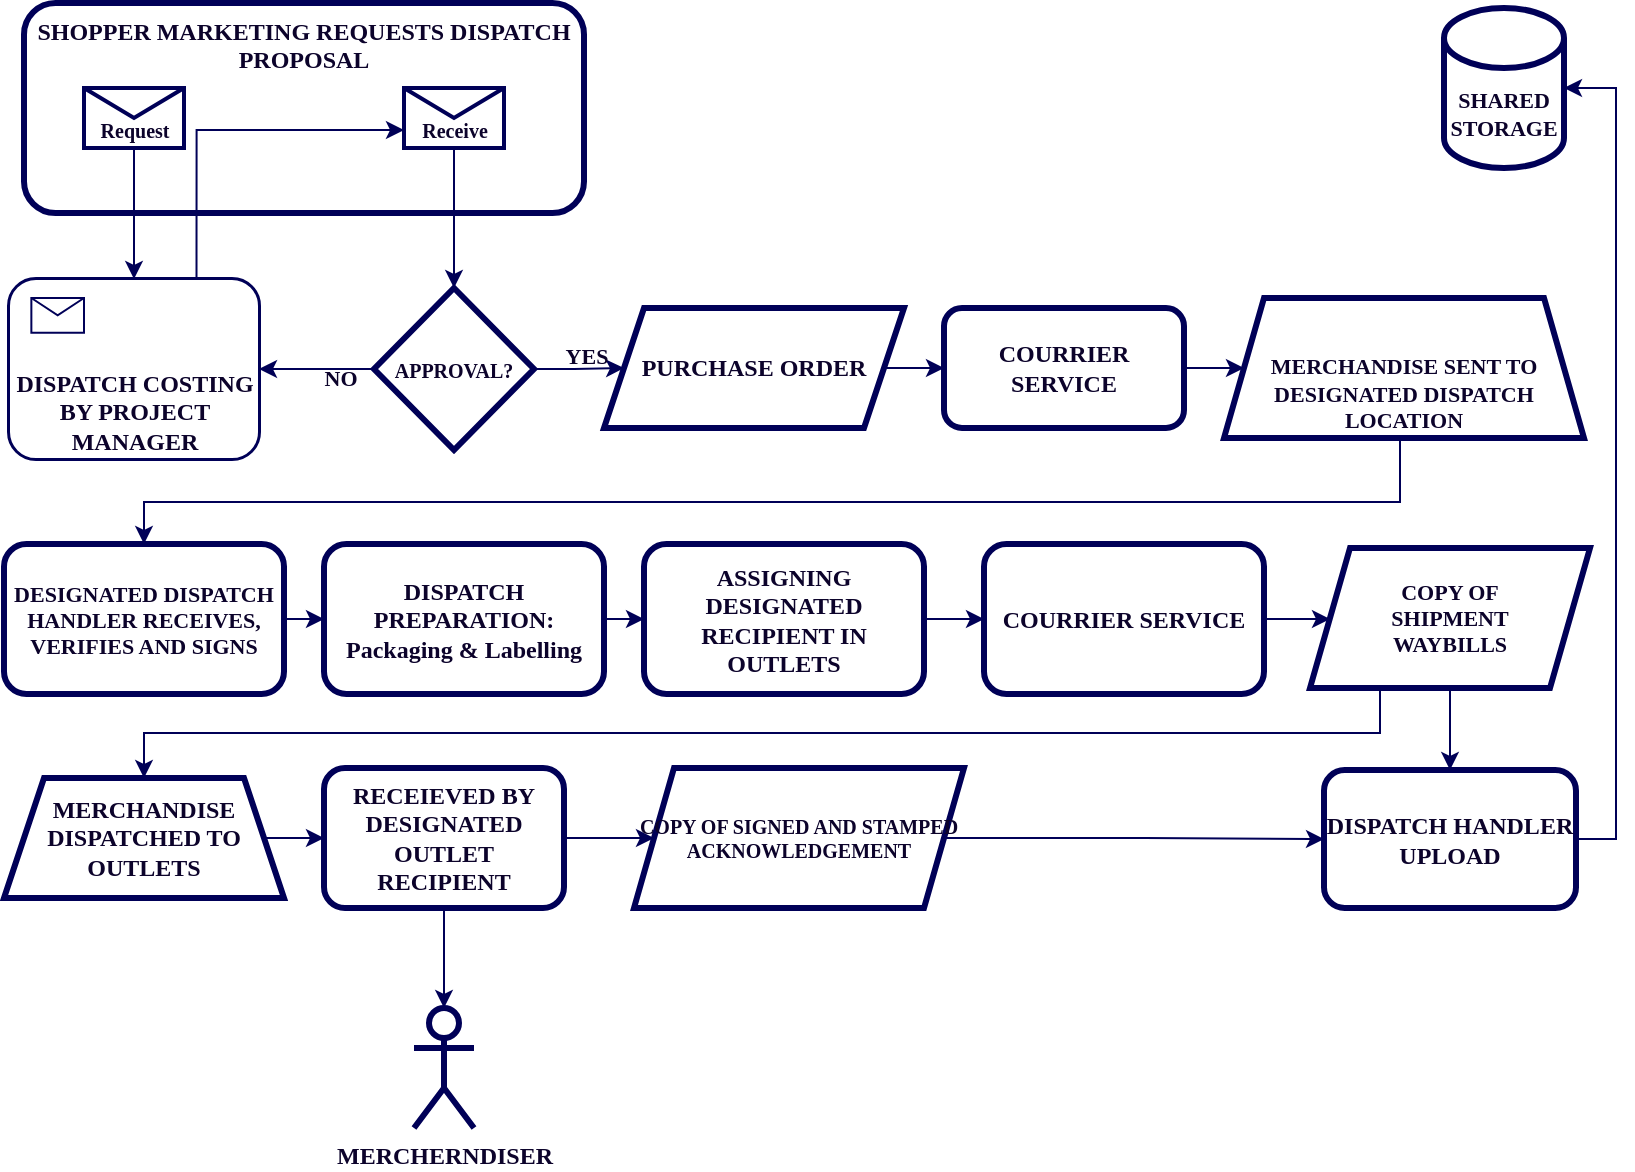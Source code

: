 <mxfile version="22.1.11" type="github">
  <diagram name="Page-1" id="2a216829-ef6e-dabb-86c1-c78162f3ba2b">
    <mxGraphModel dx="1434" dy="772" grid="0" gridSize="10" guides="1" tooltips="1" connect="1" arrows="1" fold="1" page="1" pageScale="1" pageWidth="850" pageHeight="1100" background="none" math="0" shadow="0">
      <root>
        <mxCell id="0" />
        <mxCell id="1" parent="0" />
        <mxCell id="TlXBh9cTbxRTWTGTwzo7-36" value="SHOPPER MARKETING REQUESTS DISPATCH PROPOSAL" style="rounded=1;whiteSpace=wrap;html=1;fillColor=none;verticalAlign=top;strokeColor=#000057;labelBackgroundColor=none;fontColor=#0c032b;fontFamily=Verdana;fontStyle=1;strokeWidth=3;" parent="1" vertex="1">
          <mxGeometry x="50" y="120.5" width="280" height="105" as="geometry" />
        </mxCell>
        <mxCell id="TlXBh9cTbxRTWTGTwzo7-20" value="" style="edgeStyle=orthogonalEdgeStyle;rounded=0;orthogonalLoop=1;jettySize=auto;html=1;strokeColor=#000057;labelBackgroundColor=none;fontColor=#0c032b;fontFamily=Verdana;fontStyle=1" parent="1" source="7a84cebc1def654-4" target="TlXBh9cTbxRTWTGTwzo7-19" edge="1">
          <mxGeometry relative="1" as="geometry" />
        </mxCell>
        <mxCell id="7a84cebc1def654-4" value="Receive" style="shape=message;html=1;labelPosition=center;verticalLabelPosition=middle;align=center;verticalAlign=bottom;fontSize=10;fillColor=none;strokeColor=#000057;labelBackgroundColor=none;fontColor=#0c032b;fontFamily=Verdana;fontStyle=1;strokeWidth=2;" parent="1" vertex="1">
          <mxGeometry x="240" y="163" width="50" height="30" as="geometry" />
        </mxCell>
        <mxCell id="TlXBh9cTbxRTWTGTwzo7-24" style="edgeStyle=orthogonalEdgeStyle;rounded=0;orthogonalLoop=1;jettySize=auto;html=1;exitX=1;exitY=0.5;exitDx=0;exitDy=0;entryX=0;entryY=0.5;entryDx=0;entryDy=0;strokeColor=#000057;labelBackgroundColor=none;fontColor=#0c032b;fontFamily=Verdana;fontStyle=1" parent="1" source="TlXBh9cTbxRTWTGTwzo7-19" target="TlXBh9cTbxRTWTGTwzo7-39" edge="1">
          <mxGeometry relative="1" as="geometry">
            <mxPoint x="640" y="323" as="targetPoint" />
          </mxGeometry>
        </mxCell>
        <mxCell id="TlXBh9cTbxRTWTGTwzo7-25" value="YES" style="edgeLabel;html=1;align=center;verticalAlign=bottom;resizable=0;points=[];labelBackgroundColor=none;strokeColor=#000057;fontColor=#0c032b;fontFamily=Verdana;fontStyle=1" parent="TlXBh9cTbxRTWTGTwzo7-24" vertex="1" connectable="0">
          <mxGeometry x="0.143" y="-2" relative="1" as="geometry">
            <mxPoint as="offset" />
          </mxGeometry>
        </mxCell>
        <mxCell id="TlXBh9cTbxRTWTGTwzo7-32" style="edgeStyle=orthogonalEdgeStyle;rounded=0;orthogonalLoop=1;jettySize=auto;html=1;exitX=0;exitY=0.5;exitDx=0;exitDy=0;entryX=1;entryY=0.5;entryDx=0;entryDy=0;strokeColor=#000057;labelBackgroundColor=none;fontColor=#0c032b;fontFamily=Verdana;fontStyle=1" parent="1" source="TlXBh9cTbxRTWTGTwzo7-19" target="7a84cebc1def654-2" edge="1">
          <mxGeometry relative="1" as="geometry" />
        </mxCell>
        <mxCell id="TlXBh9cTbxRTWTGTwzo7-33" value="NO" style="edgeLabel;html=1;align=center;verticalAlign=middle;resizable=0;points=[];labelBackgroundColor=none;strokeColor=#000057;fontColor=#0c032b;fontFamily=Verdana;fontStyle=1" parent="TlXBh9cTbxRTWTGTwzo7-32" vertex="1" connectable="0">
          <mxGeometry x="-0.407" y="4" relative="1" as="geometry">
            <mxPoint as="offset" />
          </mxGeometry>
        </mxCell>
        <mxCell id="TlXBh9cTbxRTWTGTwzo7-19" value="APPROVAL?" style="rhombus;whiteSpace=wrap;html=1;verticalAlign=middle;fontSize=10;fillColor=none;strokeColor=#000057;labelBackgroundColor=none;fontColor=#0c032b;fontFamily=Verdana;fontStyle=1;strokeWidth=3;" parent="1" vertex="1">
          <mxGeometry x="225" y="263" width="80" height="81" as="geometry" />
        </mxCell>
        <mxCell id="TlXBh9cTbxRTWTGTwzo7-29" value="Request" style="shape=message;html=1;labelPosition=center;verticalLabelPosition=middle;align=center;verticalAlign=bottom;fontSize=10;fillColor=none;strokeColor=#000057;labelBackgroundColor=none;fontColor=#0c032b;fontFamily=Verdana;fontStyle=1;strokeWidth=2;" parent="1" vertex="1">
          <mxGeometry x="80" y="163" width="50" height="30" as="geometry" />
        </mxCell>
        <mxCell id="TlXBh9cTbxRTWTGTwzo7-35" style="edgeStyle=orthogonalEdgeStyle;rounded=0;orthogonalLoop=1;jettySize=auto;html=1;exitX=0.5;exitY=1;exitDx=0;exitDy=0;entryX=0.5;entryY=0;entryDx=0;entryDy=0;strokeColor=#000057;labelBackgroundColor=none;fontColor=#0c032b;fontFamily=Verdana;fontStyle=1" parent="1" source="TlXBh9cTbxRTWTGTwzo7-29" target="7a84cebc1def654-2" edge="1">
          <mxGeometry relative="1" as="geometry" />
        </mxCell>
        <mxCell id="TlXBh9cTbxRTWTGTwzo7-45" style="edgeStyle=orthogonalEdgeStyle;rounded=0;orthogonalLoop=1;jettySize=auto;html=1;exitX=1;exitY=0.5;exitDx=0;exitDy=0;entryX=0;entryY=0.5;entryDx=0;entryDy=0;strokeColor=#000057;labelBackgroundColor=none;fontColor=#0c032b;fontFamily=Verdana;fontStyle=1" parent="1" source="TlXBh9cTbxRTWTGTwzo7-39" target="TlXBh9cTbxRTWTGTwzo7-43" edge="1">
          <mxGeometry relative="1" as="geometry" />
        </mxCell>
        <mxCell id="TlXBh9cTbxRTWTGTwzo7-39" value="PURCHASE ORDER" style="shape=parallelogram;perimeter=parallelogramPerimeter;whiteSpace=wrap;html=1;fixedSize=1;fillColor=none;strokeColor=#000057;labelBackgroundColor=none;fontColor=#0c032b;fontFamily=Verdana;fontStyle=1;strokeWidth=3;" parent="1" vertex="1">
          <mxGeometry x="340" y="273" width="150" height="60" as="geometry" />
        </mxCell>
        <mxCell id="TlXBh9cTbxRTWTGTwzo7-48" style="edgeStyle=orthogonalEdgeStyle;rounded=0;orthogonalLoop=1;jettySize=auto;html=1;exitX=0.5;exitY=1;exitDx=0;exitDy=0;entryX=0.5;entryY=0;entryDx=0;entryDy=0;strokeColor=#000057;labelBackgroundColor=none;fontColor=#0c032b;fontFamily=Verdana;fontStyle=1" parent="1" source="TlXBh9cTbxRTWTGTwzo7-40" target="TlXBh9cTbxRTWTGTwzo7-47" edge="1">
          <mxGeometry relative="1" as="geometry">
            <Array as="points">
              <mxPoint x="738" y="338" />
              <mxPoint x="738" y="370" />
              <mxPoint x="110" y="370" />
            </Array>
            <mxPoint x="738" y="325" as="sourcePoint" />
            <mxPoint x="108" y="378" as="targetPoint" />
          </mxGeometry>
        </mxCell>
        <mxCell id="TlXBh9cTbxRTWTGTwzo7-40" value="MERCHANDISE SENT TO DESIGNATED DISPATCH LOCATION" style="shape=trapezoid;perimeter=trapezoidPerimeter;whiteSpace=wrap;html=1;fixedSize=1;verticalAlign=bottom;fillColor=none;strokeColor=#000057;labelBackgroundColor=none;fontColor=#0c032b;fontFamily=Verdana;fontStyle=1;fontSize=11;strokeWidth=3;" parent="1" vertex="1">
          <mxGeometry x="650" y="268" width="180" height="70" as="geometry" />
        </mxCell>
        <mxCell id="TlXBh9cTbxRTWTGTwzo7-46" style="edgeStyle=orthogonalEdgeStyle;rounded=0;orthogonalLoop=1;jettySize=auto;html=1;exitX=1;exitY=0.5;exitDx=0;exitDy=0;entryX=0;entryY=0.5;entryDx=0;entryDy=0;strokeColor=#000057;labelBackgroundColor=none;fontColor=#0c032b;fontFamily=Verdana;fontStyle=1" parent="1" source="TlXBh9cTbxRTWTGTwzo7-43" target="TlXBh9cTbxRTWTGTwzo7-40" edge="1">
          <mxGeometry relative="1" as="geometry" />
        </mxCell>
        <mxCell id="TlXBh9cTbxRTWTGTwzo7-43" value="COURRIER SERVICE" style="rounded=1;whiteSpace=wrap;html=1;fillColor=none;strokeColor=#000057;labelBackgroundColor=none;fontColor=#0c032b;fontFamily=Verdana;fontStyle=1;strokeWidth=3;" parent="1" vertex="1">
          <mxGeometry x="510" y="273" width="120" height="60" as="geometry" />
        </mxCell>
        <mxCell id="TlXBh9cTbxRTWTGTwzo7-53" style="edgeStyle=orthogonalEdgeStyle;rounded=0;orthogonalLoop=1;jettySize=auto;html=1;exitX=1;exitY=0.5;exitDx=0;exitDy=0;entryX=0;entryY=0.5;entryDx=0;entryDy=0;strokeColor=#000057;labelBackgroundColor=none;fontColor=#0c032b;fontFamily=Verdana;fontStyle=1" parent="1" source="TlXBh9cTbxRTWTGTwzo7-47" target="TlXBh9cTbxRTWTGTwzo7-50" edge="1">
          <mxGeometry relative="1" as="geometry" />
        </mxCell>
        <mxCell id="TlXBh9cTbxRTWTGTwzo7-47" value="DESIGNATED DISPATCH HANDLER RECEIVES, VERIFIES AND SIGNS" style="rounded=1;whiteSpace=wrap;html=1;fillColor=none;strokeColor=#000057;labelBackgroundColor=none;fontColor=#0c032b;fontFamily=Verdana;fontStyle=1;fontSize=11;strokeWidth=3;" parent="1" vertex="1">
          <mxGeometry x="40" y="391" width="140" height="75" as="geometry" />
        </mxCell>
        <mxCell id="TlXBh9cTbxRTWTGTwzo7-55" style="edgeStyle=orthogonalEdgeStyle;rounded=0;orthogonalLoop=1;jettySize=auto;html=1;exitX=1;exitY=0.5;exitDx=0;exitDy=0;entryX=0;entryY=0.5;entryDx=0;entryDy=0;strokeColor=#000057;labelBackgroundColor=none;fontColor=#0c032b;fontFamily=Verdana;fontStyle=1" parent="1" source="TlXBh9cTbxRTWTGTwzo7-50" target="TlXBh9cTbxRTWTGTwzo7-54" edge="1">
          <mxGeometry relative="1" as="geometry" />
        </mxCell>
        <mxCell id="TlXBh9cTbxRTWTGTwzo7-50" value="DISPATCH PREPARATION: Packaging &amp;amp; Labelling" style="rounded=1;whiteSpace=wrap;html=1;fillColor=none;strokeColor=#000057;labelBackgroundColor=none;fontColor=#0c032b;fontFamily=Verdana;fontStyle=1;strokeWidth=3;" parent="1" vertex="1">
          <mxGeometry x="200" y="391" width="140" height="75" as="geometry" />
        </mxCell>
        <mxCell id="TlXBh9cTbxRTWTGTwzo7-52" style="edgeStyle=orthogonalEdgeStyle;rounded=0;orthogonalLoop=1;jettySize=auto;html=1;exitX=0.75;exitY=0;exitDx=0;exitDy=0;entryX=0;entryY=0.7;entryDx=0;entryDy=0;strokeColor=#000057;labelBackgroundColor=none;fontColor=#0c032b;fontFamily=Verdana;fontStyle=1" parent="1" source="7a84cebc1def654-2" target="7a84cebc1def654-4" edge="1">
          <mxGeometry relative="1" as="geometry" />
        </mxCell>
        <mxCell id="TlXBh9cTbxRTWTGTwzo7-57" style="edgeStyle=orthogonalEdgeStyle;rounded=0;orthogonalLoop=1;jettySize=auto;html=1;exitX=1;exitY=0.5;exitDx=0;exitDy=0;entryX=0;entryY=0.5;entryDx=0;entryDy=0;strokeColor=#000057;labelBackgroundColor=none;fontColor=#0c032b;fontFamily=Verdana;fontStyle=1" parent="1" source="TlXBh9cTbxRTWTGTwzo7-54" target="TlXBh9cTbxRTWTGTwzo7-56" edge="1">
          <mxGeometry relative="1" as="geometry" />
        </mxCell>
        <mxCell id="TlXBh9cTbxRTWTGTwzo7-54" value="ASSIGNING DESIGNATED RECIPIENT IN OUTLETS" style="rounded=1;whiteSpace=wrap;html=1;fillColor=none;strokeColor=#000057;labelBackgroundColor=none;fontColor=#0c032b;fontFamily=Verdana;fontStyle=1;strokeWidth=3;" parent="1" vertex="1">
          <mxGeometry x="360" y="391" width="140" height="75" as="geometry" />
        </mxCell>
        <mxCell id="TlXBh9cTbxRTWTGTwzo7-59" style="edgeStyle=orthogonalEdgeStyle;rounded=0;orthogonalLoop=1;jettySize=auto;html=1;exitX=1;exitY=0.5;exitDx=0;exitDy=0;entryX=0;entryY=0.5;entryDx=0;entryDy=0;strokeColor=#000057;labelBackgroundColor=none;fontColor=#0c032b;fontFamily=Verdana;fontStyle=1" parent="1" source="TlXBh9cTbxRTWTGTwzo7-56" target="TlXBh9cTbxRTWTGTwzo7-58" edge="1">
          <mxGeometry relative="1" as="geometry" />
        </mxCell>
        <mxCell id="TlXBh9cTbxRTWTGTwzo7-56" value="COURRIER SERVICE" style="rounded=1;whiteSpace=wrap;html=1;fillColor=none;strokeColor=#000057;labelBackgroundColor=none;fontColor=#0c032b;fontFamily=Verdana;fontStyle=1;strokeWidth=3;" parent="1" vertex="1">
          <mxGeometry x="530" y="391" width="140" height="75" as="geometry" />
        </mxCell>
        <mxCell id="TlXBh9cTbxRTWTGTwzo7-69" style="edgeStyle=orthogonalEdgeStyle;rounded=0;orthogonalLoop=1;jettySize=auto;html=1;exitX=0.25;exitY=1;exitDx=0;exitDy=0;entryX=0.5;entryY=0;entryDx=0;entryDy=0;strokeColor=#000057;labelBackgroundColor=none;fontColor=#0c032b;fontFamily=Verdana;fontStyle=1" parent="1" source="TlXBh9cTbxRTWTGTwzo7-58" target="TlXBh9cTbxRTWTGTwzo7-68" edge="1">
          <mxGeometry relative="1" as="geometry" />
        </mxCell>
        <mxCell id="104F3mkMCa6RaN5nMMO5-8" style="edgeStyle=orthogonalEdgeStyle;rounded=0;orthogonalLoop=1;jettySize=auto;html=1;exitX=0.5;exitY=1;exitDx=0;exitDy=0;entryX=0.5;entryY=0;entryDx=0;entryDy=0;strokeColor=#000057;labelBackgroundColor=none;fontColor=#0c032b;fontFamily=Verdana;fontStyle=1" edge="1" parent="1" source="TlXBh9cTbxRTWTGTwzo7-58" target="104F3mkMCa6RaN5nMMO5-6">
          <mxGeometry relative="1" as="geometry" />
        </mxCell>
        <mxCell id="TlXBh9cTbxRTWTGTwzo7-58" value="COPY OF &lt;br&gt;SHIPMENT &lt;br&gt;WAYBILLS" style="shape=parallelogram;perimeter=parallelogramPerimeter;whiteSpace=wrap;html=1;fixedSize=1;fillColor=none;strokeColor=#000057;labelBackgroundColor=none;fontColor=#0c032b;fontFamily=Verdana;fontSize=11;fontStyle=1;strokeWidth=3;" parent="1" vertex="1">
          <mxGeometry x="693" y="393" width="140" height="70" as="geometry" />
        </mxCell>
        <mxCell id="TlXBh9cTbxRTWTGTwzo7-60" value="SHARED STORAGE" style="shape=cylinder3;whiteSpace=wrap;html=1;boundedLbl=1;backgroundOutline=1;size=15;fillColor=none;strokeColor=#000057;labelBackgroundColor=none;fontColor=#0c032b;fontFamily=Verdana;fontStyle=1;fontSize=11;strokeWidth=3;" parent="1" vertex="1">
          <mxGeometry x="760" y="123" width="60" height="80" as="geometry" />
        </mxCell>
        <mxCell id="104F3mkMCa6RaN5nMMO5-1" style="edgeStyle=orthogonalEdgeStyle;rounded=0;orthogonalLoop=1;jettySize=auto;html=1;exitX=1;exitY=0.5;exitDx=0;exitDy=0;entryX=0;entryY=0.5;entryDx=0;entryDy=0;strokeColor=#000057;labelBackgroundColor=none;fontColor=#0c032b;fontFamily=Verdana;fontStyle=1" edge="1" parent="1" source="TlXBh9cTbxRTWTGTwzo7-68" target="TlXBh9cTbxRTWTGTwzo7-70">
          <mxGeometry relative="1" as="geometry" />
        </mxCell>
        <mxCell id="TlXBh9cTbxRTWTGTwzo7-68" value="MERCHANDISE DISPATCHED TO OUTLETS" style="shape=trapezoid;perimeter=trapezoidPerimeter;whiteSpace=wrap;html=1;fixedSize=1;fillColor=none;strokeColor=#000057;labelBackgroundColor=none;fontColor=#0c032b;fontFamily=Verdana;fontStyle=1;strokeWidth=3;" parent="1" vertex="1">
          <mxGeometry x="40" y="508" width="140" height="60" as="geometry" />
        </mxCell>
        <mxCell id="104F3mkMCa6RaN5nMMO5-4" style="edgeStyle=orthogonalEdgeStyle;rounded=0;orthogonalLoop=1;jettySize=auto;html=1;exitX=1;exitY=0.5;exitDx=0;exitDy=0;entryX=0;entryY=0.5;entryDx=0;entryDy=0;strokeColor=#000057;labelBackgroundColor=none;fontColor=#0c032b;fontFamily=Verdana;fontStyle=1" edge="1" parent="1" source="TlXBh9cTbxRTWTGTwzo7-70" target="104F3mkMCa6RaN5nMMO5-3">
          <mxGeometry relative="1" as="geometry" />
        </mxCell>
        <mxCell id="TlXBh9cTbxRTWTGTwzo7-70" value="RECEIEVED BY DESIGNATED OUTLET RECIPIENT" style="rounded=1;whiteSpace=wrap;html=1;fillColor=none;strokeColor=#000057;labelBackgroundColor=none;fontColor=#0c032b;fontFamily=Verdana;fontStyle=1;strokeWidth=3;" parent="1" vertex="1">
          <mxGeometry x="200" y="503" width="120" height="70" as="geometry" />
        </mxCell>
        <mxCell id="104F3mkMCa6RaN5nMMO5-7" value="" style="edgeStyle=orthogonalEdgeStyle;rounded=0;orthogonalLoop=1;jettySize=auto;html=1;strokeColor=#000057;labelBackgroundColor=none;fontColor=#0c032b;fontFamily=Verdana;fontStyle=1" edge="1" parent="1" source="104F3mkMCa6RaN5nMMO5-3" target="104F3mkMCa6RaN5nMMO5-6">
          <mxGeometry relative="1" as="geometry" />
        </mxCell>
        <mxCell id="104F3mkMCa6RaN5nMMO5-3" value="COPY OF SIGNED AND STAMPED ACKNOWLEDGEMENT" style="shape=parallelogram;perimeter=parallelogramPerimeter;whiteSpace=wrap;html=1;fixedSize=1;fillColor=none;strokeColor=#000057;labelBackgroundColor=none;fontColor=#0c032b;fontFamily=Verdana;fontStyle=1;fontSize=10;strokeWidth=3;" vertex="1" parent="1">
          <mxGeometry x="355" y="503" width="165" height="70" as="geometry" />
        </mxCell>
        <mxCell id="104F3mkMCa6RaN5nMMO5-6" value="DISPATCH HANDLER UPLOAD" style="rounded=1;whiteSpace=wrap;html=1;fillColor=none;strokeColor=#000057;labelBackgroundColor=none;fontColor=#0c032b;fontFamily=Verdana;fontStyle=1;strokeWidth=3;" vertex="1" parent="1">
          <mxGeometry x="700" y="504" width="126" height="69" as="geometry" />
        </mxCell>
        <mxCell id="104F3mkMCa6RaN5nMMO5-9" style="edgeStyle=orthogonalEdgeStyle;rounded=0;orthogonalLoop=1;jettySize=auto;html=1;exitX=1;exitY=0.5;exitDx=0;exitDy=0;entryX=1;entryY=0.5;entryDx=0;entryDy=0;entryPerimeter=0;strokeColor=#000057;labelBackgroundColor=none;fontColor=#0c032b;fontFamily=Verdana;fontStyle=1" edge="1" parent="1" source="104F3mkMCa6RaN5nMMO5-6" target="TlXBh9cTbxRTWTGTwzo7-60">
          <mxGeometry relative="1" as="geometry" />
        </mxCell>
        <mxCell id="104F3mkMCa6RaN5nMMO5-12" value="MERCHERNDISER" style="shape=umlActor;verticalLabelPosition=bottom;verticalAlign=top;html=1;outlineConnect=0;fillColor=none;strokeColor=#000057;labelBackgroundColor=none;fontColor=#0c032b;fontFamily=Verdana;fontStyle=1;strokeWidth=3;" vertex="1" parent="1">
          <mxGeometry x="245" y="623" width="30" height="60" as="geometry" />
        </mxCell>
        <mxCell id="104F3mkMCa6RaN5nMMO5-13" style="edgeStyle=orthogonalEdgeStyle;rounded=0;orthogonalLoop=1;jettySize=auto;html=1;exitX=0.5;exitY=1;exitDx=0;exitDy=0;entryX=0.5;entryY=0;entryDx=0;entryDy=0;entryPerimeter=0;strokeColor=#000057;labelBackgroundColor=none;fontColor=#0c032b;fontFamily=Verdana;fontStyle=1" edge="1" parent="1" source="TlXBh9cTbxRTWTGTwzo7-70" target="104F3mkMCa6RaN5nMMO5-12">
          <mxGeometry relative="1" as="geometry" />
        </mxCell>
        <mxCell id="104F3mkMCa6RaN5nMMO5-16" value="" style="group;strokeWidth=2;strokeColor=#000057;rounded=1;" vertex="1" connectable="0" parent="1">
          <mxGeometry x="42.5" y="258.5" width="125" height="90" as="geometry" />
        </mxCell>
        <mxCell id="7a84cebc1def654-2" value="DISPATCH COSTING BY PROJECT MANAGER" style="shape=ext;rounded=1;html=1;whiteSpace=wrap;strokeColor=#000057;labelBackgroundColor=none;fontColor=#0c032b;fontFamily=Verdana;fontStyle=1;verticalAlign=bottom;" parent="104F3mkMCa6RaN5nMMO5-16" vertex="1">
          <mxGeometry width="125" height="90" as="geometry" />
        </mxCell>
        <mxCell id="TlXBh9cTbxRTWTGTwzo7-12" value="" style="shape=message;whiteSpace=wrap;html=1;fillColor=none;strokeColor=#000057;labelBackgroundColor=none;fontColor=#0c032b;fontFamily=Verdana;fontStyle=1" parent="104F3mkMCa6RaN5nMMO5-16" vertex="1">
          <mxGeometry x="11.18" y="9.501" width="26.32" height="17.378" as="geometry" />
        </mxCell>
      </root>
    </mxGraphModel>
  </diagram>
</mxfile>
